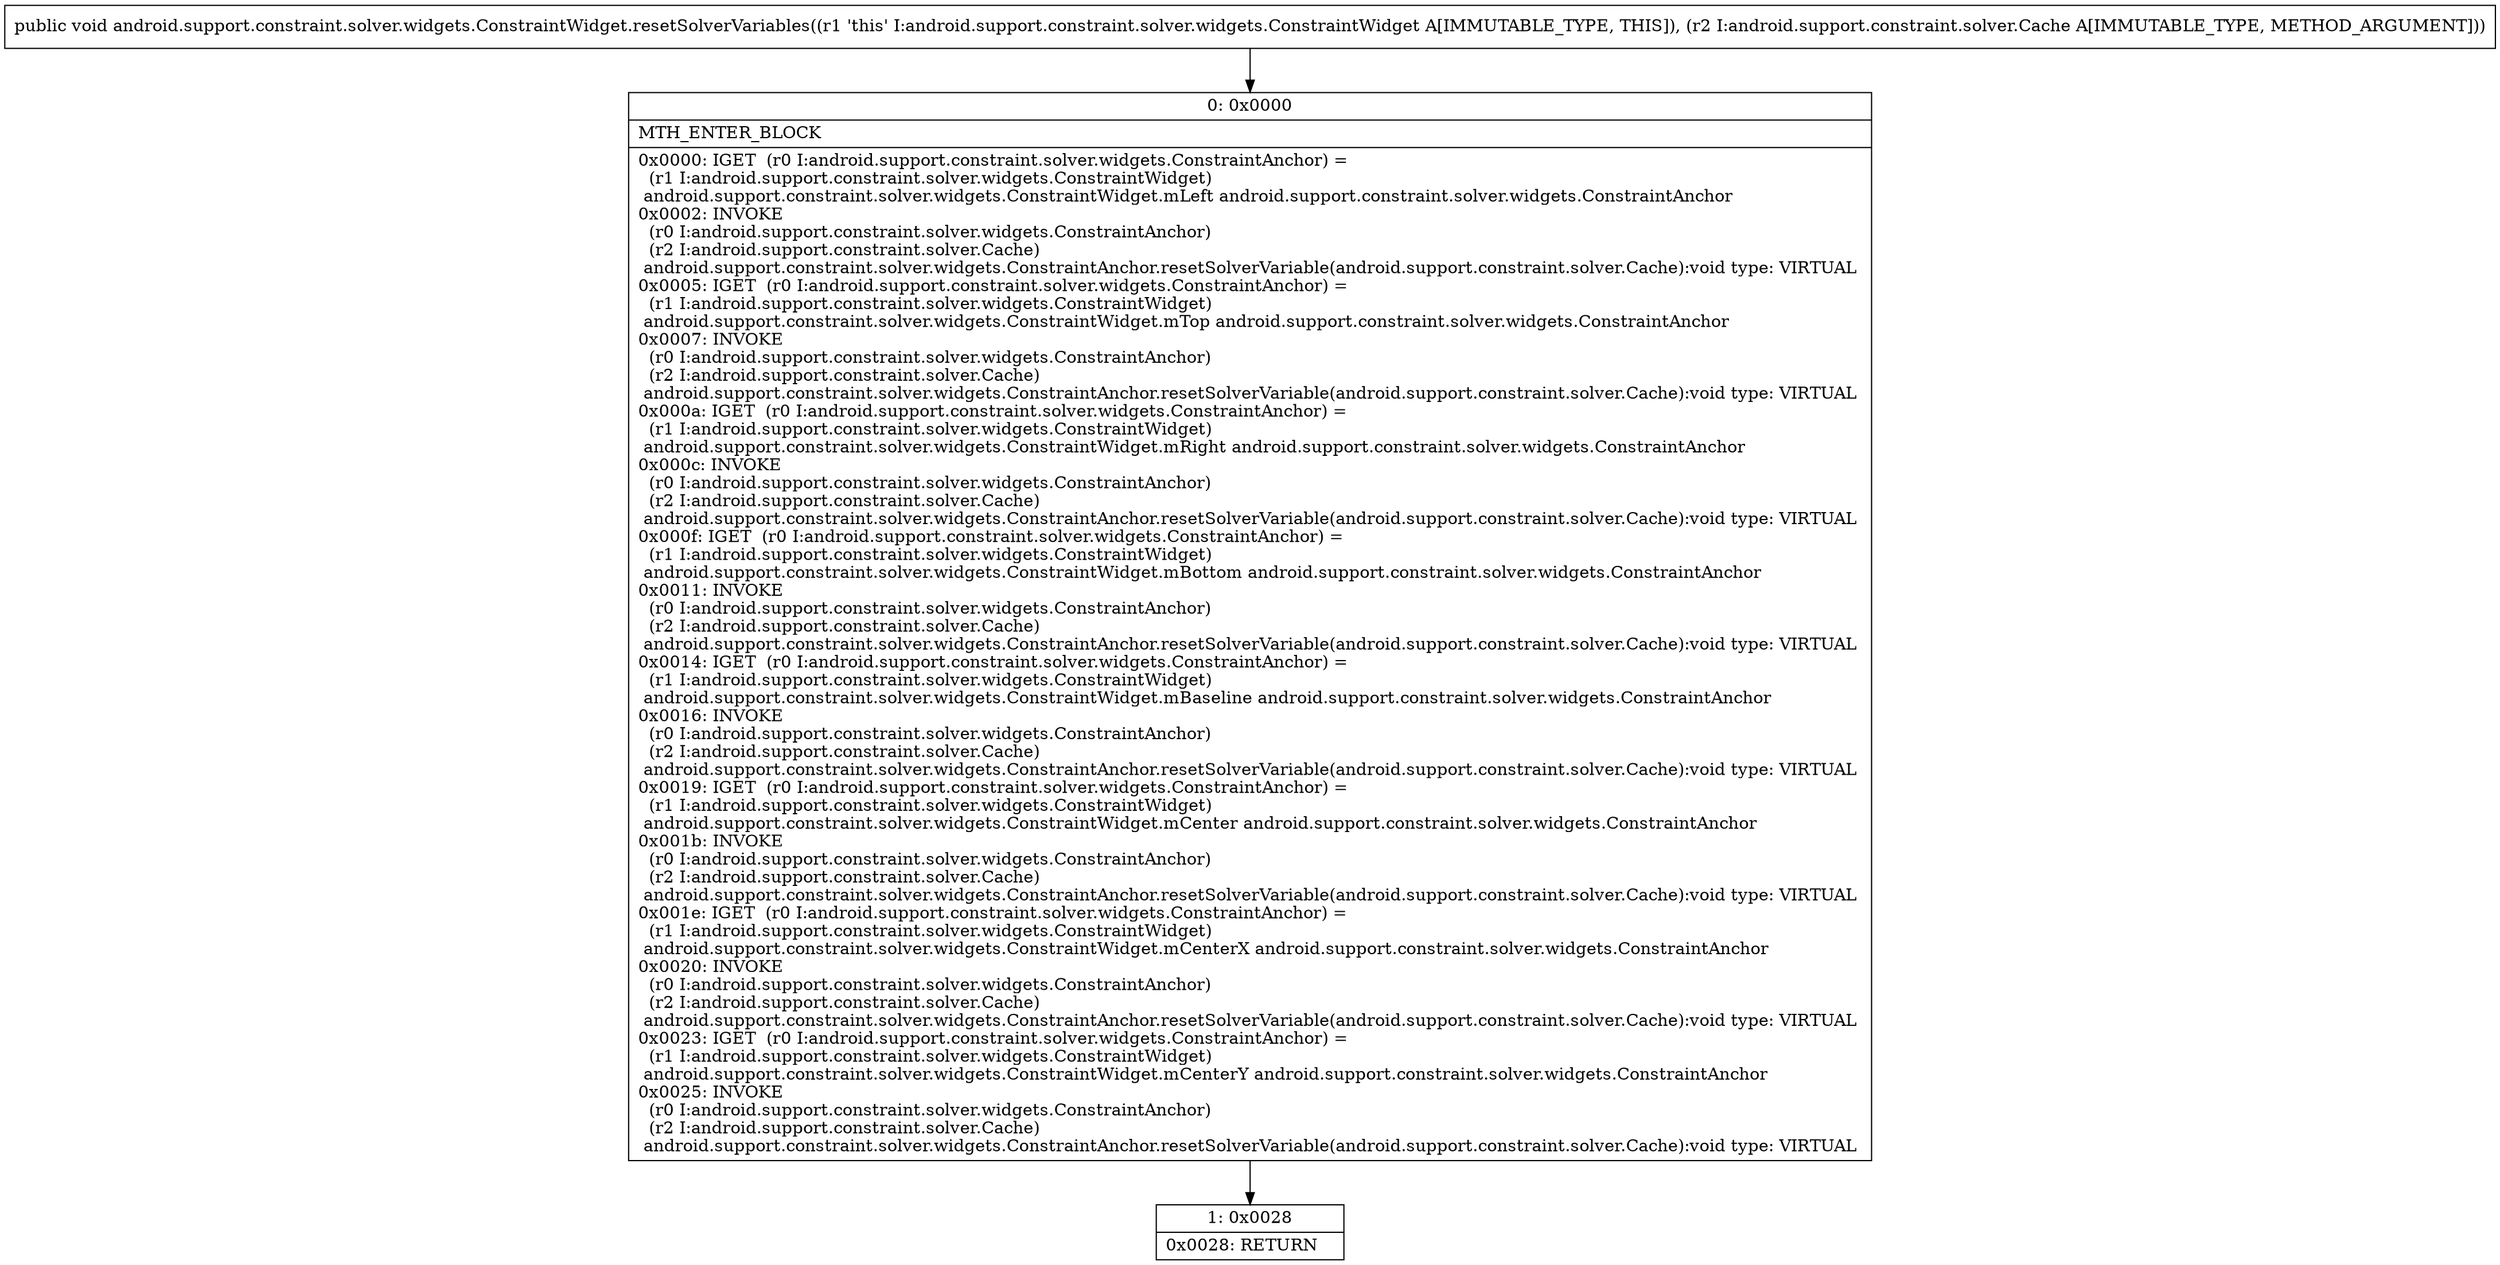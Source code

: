 digraph "CFG forandroid.support.constraint.solver.widgets.ConstraintWidget.resetSolverVariables(Landroid\/support\/constraint\/solver\/Cache;)V" {
Node_0 [shape=record,label="{0\:\ 0x0000|MTH_ENTER_BLOCK\l|0x0000: IGET  (r0 I:android.support.constraint.solver.widgets.ConstraintAnchor) = \l  (r1 I:android.support.constraint.solver.widgets.ConstraintWidget)\l android.support.constraint.solver.widgets.ConstraintWidget.mLeft android.support.constraint.solver.widgets.ConstraintAnchor \l0x0002: INVOKE  \l  (r0 I:android.support.constraint.solver.widgets.ConstraintAnchor)\l  (r2 I:android.support.constraint.solver.Cache)\l android.support.constraint.solver.widgets.ConstraintAnchor.resetSolverVariable(android.support.constraint.solver.Cache):void type: VIRTUAL \l0x0005: IGET  (r0 I:android.support.constraint.solver.widgets.ConstraintAnchor) = \l  (r1 I:android.support.constraint.solver.widgets.ConstraintWidget)\l android.support.constraint.solver.widgets.ConstraintWidget.mTop android.support.constraint.solver.widgets.ConstraintAnchor \l0x0007: INVOKE  \l  (r0 I:android.support.constraint.solver.widgets.ConstraintAnchor)\l  (r2 I:android.support.constraint.solver.Cache)\l android.support.constraint.solver.widgets.ConstraintAnchor.resetSolverVariable(android.support.constraint.solver.Cache):void type: VIRTUAL \l0x000a: IGET  (r0 I:android.support.constraint.solver.widgets.ConstraintAnchor) = \l  (r1 I:android.support.constraint.solver.widgets.ConstraintWidget)\l android.support.constraint.solver.widgets.ConstraintWidget.mRight android.support.constraint.solver.widgets.ConstraintAnchor \l0x000c: INVOKE  \l  (r0 I:android.support.constraint.solver.widgets.ConstraintAnchor)\l  (r2 I:android.support.constraint.solver.Cache)\l android.support.constraint.solver.widgets.ConstraintAnchor.resetSolverVariable(android.support.constraint.solver.Cache):void type: VIRTUAL \l0x000f: IGET  (r0 I:android.support.constraint.solver.widgets.ConstraintAnchor) = \l  (r1 I:android.support.constraint.solver.widgets.ConstraintWidget)\l android.support.constraint.solver.widgets.ConstraintWidget.mBottom android.support.constraint.solver.widgets.ConstraintAnchor \l0x0011: INVOKE  \l  (r0 I:android.support.constraint.solver.widgets.ConstraintAnchor)\l  (r2 I:android.support.constraint.solver.Cache)\l android.support.constraint.solver.widgets.ConstraintAnchor.resetSolverVariable(android.support.constraint.solver.Cache):void type: VIRTUAL \l0x0014: IGET  (r0 I:android.support.constraint.solver.widgets.ConstraintAnchor) = \l  (r1 I:android.support.constraint.solver.widgets.ConstraintWidget)\l android.support.constraint.solver.widgets.ConstraintWidget.mBaseline android.support.constraint.solver.widgets.ConstraintAnchor \l0x0016: INVOKE  \l  (r0 I:android.support.constraint.solver.widgets.ConstraintAnchor)\l  (r2 I:android.support.constraint.solver.Cache)\l android.support.constraint.solver.widgets.ConstraintAnchor.resetSolverVariable(android.support.constraint.solver.Cache):void type: VIRTUAL \l0x0019: IGET  (r0 I:android.support.constraint.solver.widgets.ConstraintAnchor) = \l  (r1 I:android.support.constraint.solver.widgets.ConstraintWidget)\l android.support.constraint.solver.widgets.ConstraintWidget.mCenter android.support.constraint.solver.widgets.ConstraintAnchor \l0x001b: INVOKE  \l  (r0 I:android.support.constraint.solver.widgets.ConstraintAnchor)\l  (r2 I:android.support.constraint.solver.Cache)\l android.support.constraint.solver.widgets.ConstraintAnchor.resetSolverVariable(android.support.constraint.solver.Cache):void type: VIRTUAL \l0x001e: IGET  (r0 I:android.support.constraint.solver.widgets.ConstraintAnchor) = \l  (r1 I:android.support.constraint.solver.widgets.ConstraintWidget)\l android.support.constraint.solver.widgets.ConstraintWidget.mCenterX android.support.constraint.solver.widgets.ConstraintAnchor \l0x0020: INVOKE  \l  (r0 I:android.support.constraint.solver.widgets.ConstraintAnchor)\l  (r2 I:android.support.constraint.solver.Cache)\l android.support.constraint.solver.widgets.ConstraintAnchor.resetSolverVariable(android.support.constraint.solver.Cache):void type: VIRTUAL \l0x0023: IGET  (r0 I:android.support.constraint.solver.widgets.ConstraintAnchor) = \l  (r1 I:android.support.constraint.solver.widgets.ConstraintWidget)\l android.support.constraint.solver.widgets.ConstraintWidget.mCenterY android.support.constraint.solver.widgets.ConstraintAnchor \l0x0025: INVOKE  \l  (r0 I:android.support.constraint.solver.widgets.ConstraintAnchor)\l  (r2 I:android.support.constraint.solver.Cache)\l android.support.constraint.solver.widgets.ConstraintAnchor.resetSolverVariable(android.support.constraint.solver.Cache):void type: VIRTUAL \l}"];
Node_1 [shape=record,label="{1\:\ 0x0028|0x0028: RETURN   \l}"];
MethodNode[shape=record,label="{public void android.support.constraint.solver.widgets.ConstraintWidget.resetSolverVariables((r1 'this' I:android.support.constraint.solver.widgets.ConstraintWidget A[IMMUTABLE_TYPE, THIS]), (r2 I:android.support.constraint.solver.Cache A[IMMUTABLE_TYPE, METHOD_ARGUMENT])) }"];
MethodNode -> Node_0;
Node_0 -> Node_1;
}

